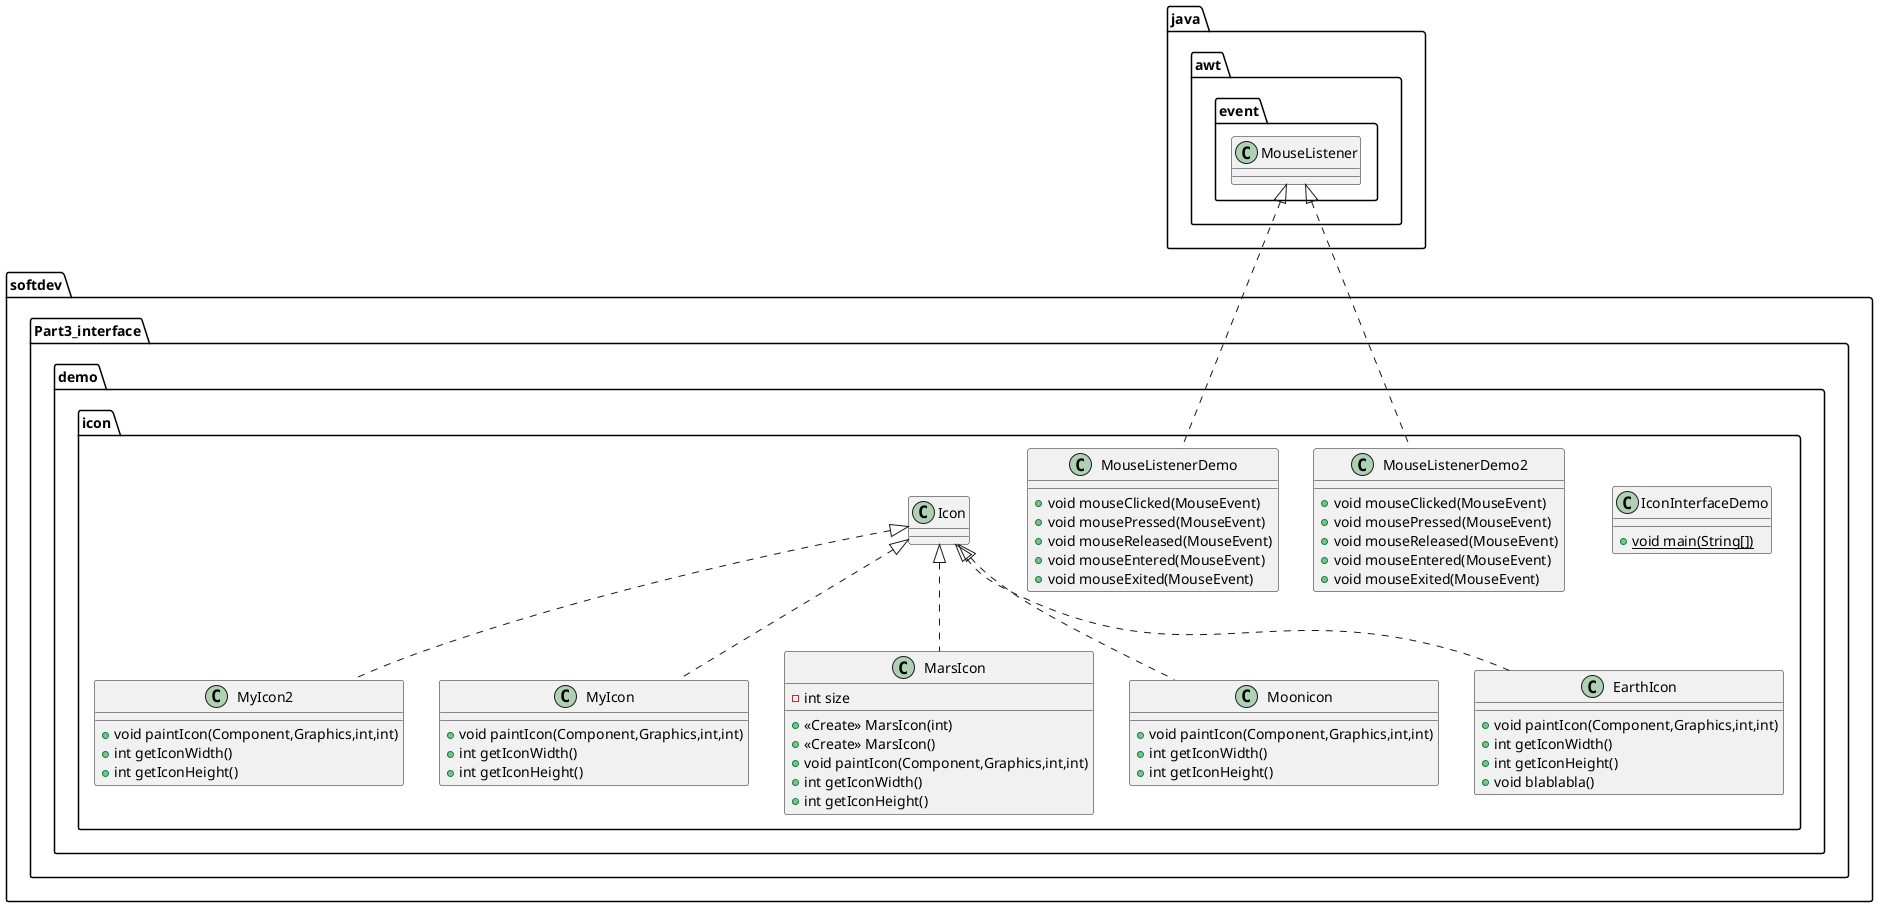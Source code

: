 @startuml
class softdev.Part3_interface.demo.icon.MyIcon2 {
+ void paintIcon(Component,Graphics,int,int)
+ int getIconWidth()
+ int getIconHeight()
}
class softdev.Part3_interface.demo.icon.MyIcon {
+ void paintIcon(Component,Graphics,int,int)
+ int getIconWidth()
+ int getIconHeight()
}
class softdev.Part3_interface.demo.icon.MarsIcon {
- int size
+ <<Create>> MarsIcon(int)
+ <<Create>> MarsIcon()
+ void paintIcon(Component,Graphics,int,int)
+ int getIconWidth()
+ int getIconHeight()
}
class softdev.Part3_interface.demo.icon.Moonicon {
+ void paintIcon(Component,Graphics,int,int)
+ int getIconWidth()
+ int getIconHeight()
}
class softdev.Part3_interface.demo.icon.EarthIcon {
+ void paintIcon(Component,Graphics,int,int)
+ int getIconWidth()
+ int getIconHeight()
+ void blablabla()
}
class softdev.Part3_interface.demo.icon.IconInterfaceDemo {
+ {static} void main(String[])
}
class softdev.Part3_interface.demo.icon.MouseListenerDemo2 {
+ void mouseClicked(MouseEvent)
+ void mousePressed(MouseEvent)
+ void mouseReleased(MouseEvent)
+ void mouseEntered(MouseEvent)
+ void mouseExited(MouseEvent)
}
class softdev.Part3_interface.demo.icon.MouseListenerDemo {
+ void mouseClicked(MouseEvent)
+ void mousePressed(MouseEvent)
+ void mouseReleased(MouseEvent)
+ void mouseEntered(MouseEvent)
+ void mouseExited(MouseEvent)
}


softdev.Part3_interface.demo.icon.Icon <|.. softdev.Part3_interface.demo.icon.MyIcon2
softdev.Part3_interface.demo.icon.Icon <|.. softdev.Part3_interface.demo.icon.MyIcon
softdev.Part3_interface.demo.icon.Icon <|.. softdev.Part3_interface.demo.icon.MarsIcon
softdev.Part3_interface.demo.icon.Icon <|.. softdev.Part3_interface.demo.icon.Moonicon
softdev.Part3_interface.demo.icon.Icon <|.. softdev.Part3_interface.demo.icon.EarthIcon
java.awt.event.MouseListener <|.. softdev.Part3_interface.demo.icon.MouseListenerDemo2
java.awt.event.MouseListener <|.. softdev.Part3_interface.demo.icon.MouseListenerDemo
@enduml